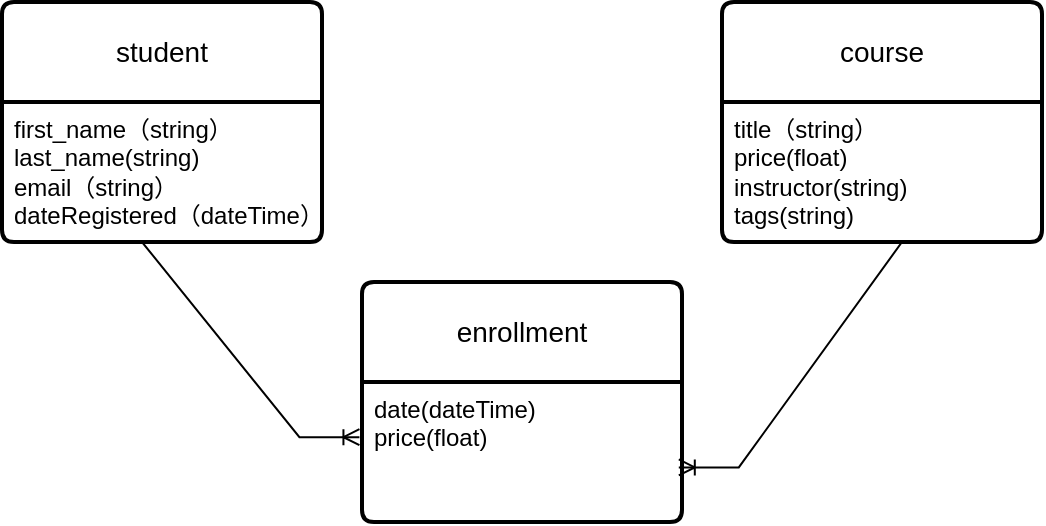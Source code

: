 <mxfile version="22.1.5" type="github">
  <diagram name="Page-1" id="-YYub2t6FsoliZKLnbNt">
    <mxGraphModel dx="1151" dy="609" grid="1" gridSize="10" guides="1" tooltips="1" connect="1" arrows="1" fold="1" page="1" pageScale="1" pageWidth="827" pageHeight="1169" math="0" shadow="0">
      <root>
        <mxCell id="0" />
        <mxCell id="1" parent="0" />
        <mxCell id="iaI3D0t96YoILoZplK7w-27" value="student" style="swimlane;childLayout=stackLayout;horizontal=1;startSize=50;horizontalStack=0;rounded=1;fontSize=14;fontStyle=0;strokeWidth=2;resizeParent=0;resizeLast=1;shadow=0;dashed=0;align=center;arcSize=4;whiteSpace=wrap;html=1;" vertex="1" parent="1">
          <mxGeometry x="30" y="20" width="160" height="120" as="geometry" />
        </mxCell>
        <mxCell id="iaI3D0t96YoILoZplK7w-28" value="first_name（string）&lt;br&gt;last_name(string)&lt;br&gt;email（string）&lt;br&gt;dateRegistered（dateTime）" style="align=left;strokeColor=none;fillColor=none;spacingLeft=4;fontSize=12;verticalAlign=top;resizable=0;rotatable=0;part=1;html=1;" vertex="1" parent="iaI3D0t96YoILoZplK7w-27">
          <mxGeometry y="50" width="160" height="70" as="geometry" />
        </mxCell>
        <mxCell id="iaI3D0t96YoILoZplK7w-29" value="course" style="swimlane;childLayout=stackLayout;horizontal=1;startSize=50;horizontalStack=0;rounded=1;fontSize=14;fontStyle=0;strokeWidth=2;resizeParent=0;resizeLast=1;shadow=0;dashed=0;align=center;arcSize=4;whiteSpace=wrap;html=1;" vertex="1" parent="1">
          <mxGeometry x="390" y="20" width="160" height="120" as="geometry" />
        </mxCell>
        <mxCell id="iaI3D0t96YoILoZplK7w-30" value="title（string）&lt;br&gt;price(float)&lt;br&gt;instructor(string)&lt;br&gt;tags(string)" style="align=left;strokeColor=none;fillColor=none;spacingLeft=4;fontSize=12;verticalAlign=top;resizable=0;rotatable=0;part=1;html=1;" vertex="1" parent="iaI3D0t96YoILoZplK7w-29">
          <mxGeometry y="50" width="160" height="70" as="geometry" />
        </mxCell>
        <mxCell id="iaI3D0t96YoILoZplK7w-33" value="enrollment" style="swimlane;childLayout=stackLayout;horizontal=1;startSize=50;horizontalStack=0;rounded=1;fontSize=14;fontStyle=0;strokeWidth=2;resizeParent=0;resizeLast=1;shadow=0;dashed=0;align=center;arcSize=4;whiteSpace=wrap;html=1;" vertex="1" parent="1">
          <mxGeometry x="210" y="160" width="160" height="120" as="geometry" />
        </mxCell>
        <mxCell id="iaI3D0t96YoILoZplK7w-34" value="date(dateTime)&lt;br&gt;price(float)" style="align=left;strokeColor=none;fillColor=none;spacingLeft=4;fontSize=12;verticalAlign=top;resizable=0;rotatable=0;part=1;html=1;" vertex="1" parent="iaI3D0t96YoILoZplK7w-33">
          <mxGeometry y="50" width="160" height="70" as="geometry" />
        </mxCell>
        <mxCell id="iaI3D0t96YoILoZplK7w-35" value="" style="edgeStyle=entityRelationEdgeStyle;fontSize=12;html=1;endArrow=ERoneToMany;rounded=0;entryX=-0.008;entryY=0.394;entryDx=0;entryDy=0;entryPerimeter=0;exitX=0.25;exitY=1;exitDx=0;exitDy=0;" edge="1" parent="1" source="iaI3D0t96YoILoZplK7w-28" target="iaI3D0t96YoILoZplK7w-34">
          <mxGeometry width="100" height="100" relative="1" as="geometry">
            <mxPoint x="70" y="290" as="sourcePoint" />
            <mxPoint x="170" y="190" as="targetPoint" />
          </mxGeometry>
        </mxCell>
        <mxCell id="iaI3D0t96YoILoZplK7w-36" value="" style="edgeStyle=entityRelationEdgeStyle;fontSize=12;html=1;endArrow=ERoneToMany;rounded=0;exitX=0.75;exitY=1;exitDx=0;exitDy=0;entryX=0.99;entryY=0.61;entryDx=0;entryDy=0;entryPerimeter=0;" edge="1" parent="1" source="iaI3D0t96YoILoZplK7w-30" target="iaI3D0t96YoILoZplK7w-34">
          <mxGeometry width="100" height="100" relative="1" as="geometry">
            <mxPoint x="380" y="310" as="sourcePoint" />
            <mxPoint x="480" y="210" as="targetPoint" />
          </mxGeometry>
        </mxCell>
      </root>
    </mxGraphModel>
  </diagram>
</mxfile>
